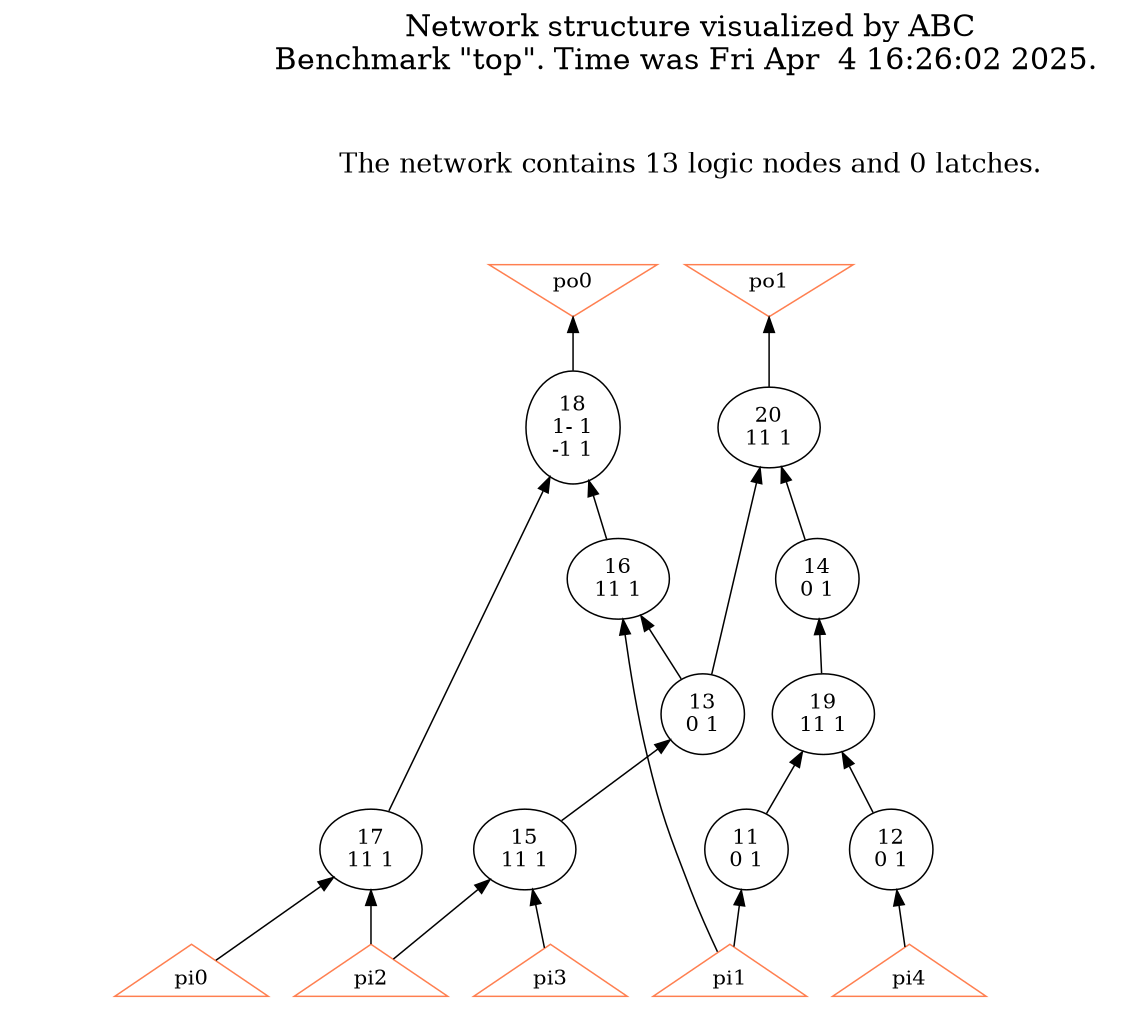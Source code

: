 # Network structure generated by ABC

digraph network {
size = "7.5,10";
center = true;
edge [dir = back];

{
  node [shape = plaintext];
  edge [style = invis];
  LevelTitle1 [label=""];
  LevelTitle2 [label=""];
  Level5 [label = ""];
  Level4 [label = ""];
  Level3 [label = ""];
  Level2 [label = ""];
  Level1 [label = ""];
  Level0 [label = ""];
  LevelTitle1 ->  LevelTitle2 ->  Level5 ->  Level4 ->  Level3 ->  Level2 ->  Level1 ->  Level0;
}

{
  rank = same;
  LevelTitle1;
  title1 [shape=plaintext,
          fontsize=20,
          fontname = "Times-Roman",
          label="Network structure visualized by ABC\nBenchmark \"top\". Time was Fri Apr  4 16:26:02 2025. "
         ];
}

{
  rank = same;
  LevelTitle2;
  title2 [shape=plaintext,
          fontsize=18,
          fontname = "Times-Roman",
          label="The network contains 13 logic nodes and 0 latches.\n"
         ];
}

{
  rank = same;
  Level5;
  Node6 [label = "po0", shape = invtriangle, color = coral, fillcolor = coral];
  Node7 [label = "po1", shape = invtriangle, color = coral, fillcolor = coral];
}

{
  rank = same;
  Level4;
  Node18 [label = "18\n1- 1\n-1 1", shape = ellipse];
  Node20 [label = "20\n11 1", shape = ellipse];
}

{
  rank = same;
  Level3;
  Node14 [label = "14\n0 1", shape = ellipse];
  Node16 [label = "16\n11 1", shape = ellipse];
}

{
  rank = same;
  Level2;
  Node13 [label = "13\n0 1", shape = ellipse];
  Node19 [label = "19\n11 1", shape = ellipse];
}

{
  rank = same;
  Level1;
  Node11 [label = "11\n0 1", shape = ellipse];
  Node12 [label = "12\n0 1", shape = ellipse];
  Node15 [label = "15\n11 1", shape = ellipse];
  Node17 [label = "17\n11 1", shape = ellipse];
}

{
  rank = same;
  Level0;
  Node1 [label = "pi0", shape = triangle, color = coral, fillcolor = coral];
  Node2 [label = "pi1", shape = triangle, color = coral, fillcolor = coral];
  Node3 [label = "pi2", shape = triangle, color = coral, fillcolor = coral];
  Node4 [label = "pi3", shape = triangle, color = coral, fillcolor = coral];
  Node5 [label = "pi4", shape = triangle, color = coral, fillcolor = coral];
}

title1 -> title2 [style = invis];
title2 -> Node6 [style = invis];
title2 -> Node7 [style = invis];
Node6 -> Node7 [style = invis];
Node6 -> Node18 [style = solid];
Node7 -> Node20 [style = solid];
Node11 -> Node2 [style = solid];
Node12 -> Node5 [style = solid];
Node13 -> Node15 [style = solid];
Node14 -> Node19 [style = solid];
Node15 -> Node3 [style = solid];
Node15 -> Node4 [style = solid];
Node16 -> Node13 [style = solid];
Node16 -> Node2 [style = solid];
Node17 -> Node1 [style = solid];
Node17 -> Node3 [style = solid];
Node18 -> Node16 [style = solid];
Node18 -> Node17 [style = solid];
Node19 -> Node11 [style = solid];
Node19 -> Node12 [style = solid];
Node20 -> Node13 [style = solid];
Node20 -> Node14 [style = solid];
}

